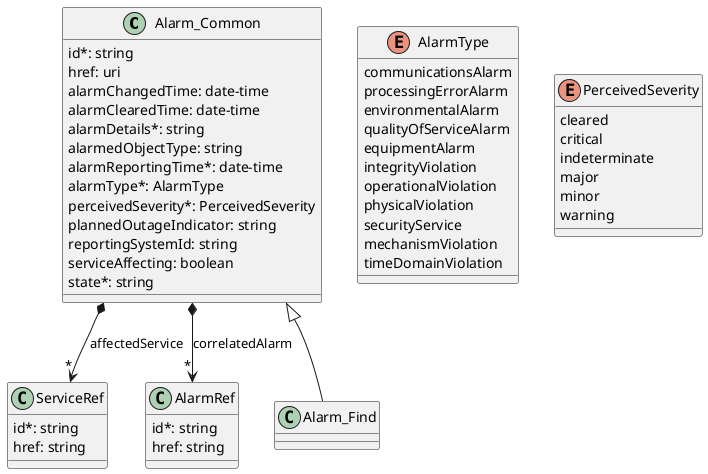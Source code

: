 @startuml useCase51Model

class Alarm_Common {

    id*: string
    href: uri
    alarmChangedTime: date-time
    alarmClearedTime: date-time
    alarmDetails*: string
    alarmedObjectType: string
    alarmReportingTime*: date-time
    alarmType*: AlarmType
    perceivedSeverity*: PerceivedSeverity
    plannedOutageIndicator: string
    reportingSystemId: string
    serviceAffecting: boolean
    state*: string
}

Alarm_Common *-->"*" ServiceRef : affectedService
Alarm_Common *-->"*" AlarmRef : correlatedAlarm


class Alarm_Find {

}
Alarm_Common <|-- Alarm_Find





class AlarmRef {

    id*: string
    href: string
}



enum AlarmType {

    communicationsAlarm
    processingErrorAlarm
    environmentalAlarm
    qualityOfServiceAlarm
    equipmentAlarm
    integrityViolation
    operationalViolation
    physicalViolation
    securityService
    mechanismViolation
    timeDomainViolation
}


enum PerceivedSeverity {

    cleared
    critical
    indeterminate
    major
    minor
    warning
}
class ServiceRef {

    id*: string
    href: string
}


@enduml